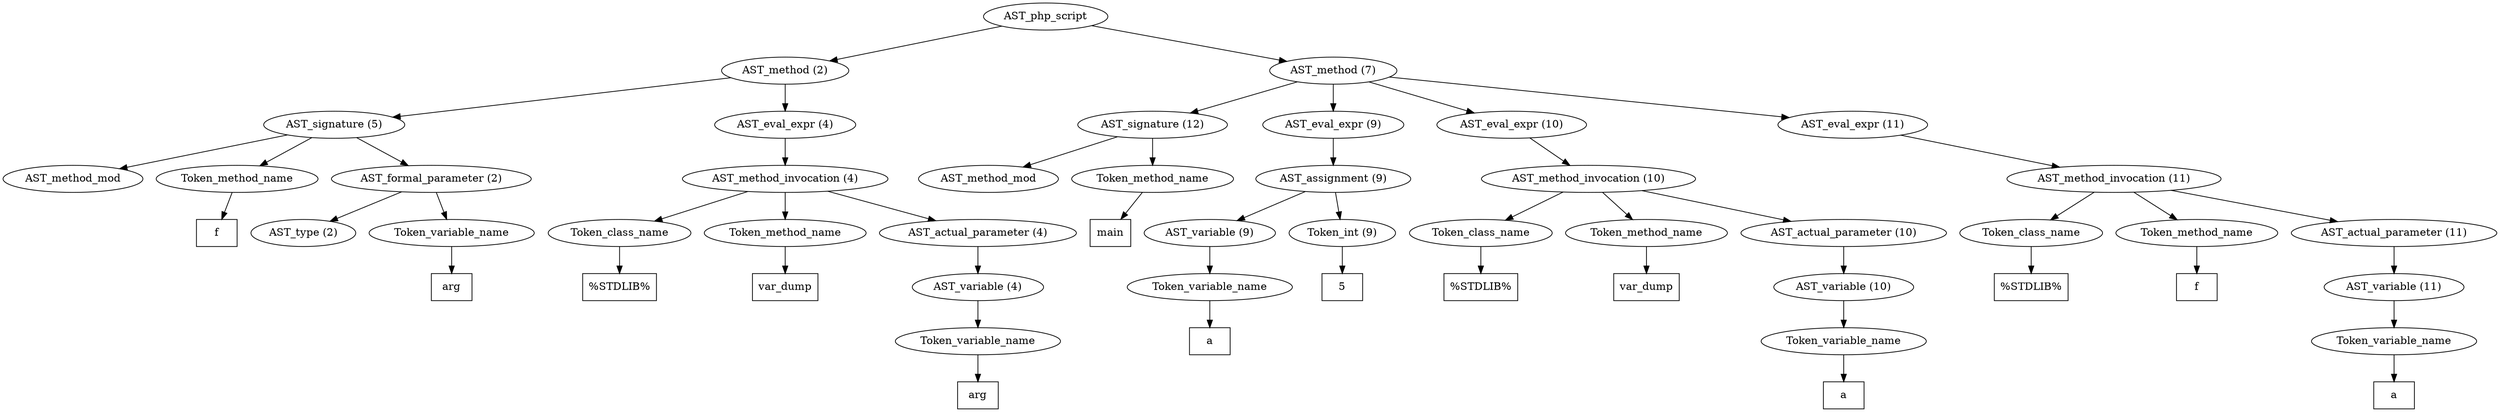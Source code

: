 /*
 * AST in dot format generated by phc -- the PHP compiler
 */

digraph AST {
node_0 [label="AST_php_script"];
node_1 [label="AST_method (2)"];
node_2 [label="AST_signature (5)"];
node_3 [label="AST_method_mod"];
node_4 [label="Token_method_name"];
node_5 [label="f", shape=box]
node_4 -> node_5;
node_6 [label="AST_formal_parameter (2)"];
node_7 [label="AST_type (2)"];
node_8 [label="Token_variable_name"];
node_9 [label="arg", shape=box]
node_8 -> node_9;
node_6 -> node_8;
node_6 -> node_7;
node_2 -> node_6;
node_2 -> node_4;
node_2 -> node_3;
node_10 [label="AST_eval_expr (4)"];
node_11 [label="AST_method_invocation (4)"];
node_12 [label="Token_class_name"];
node_13 [label="%STDLIB%", shape=box]
node_12 -> node_13;
node_14 [label="Token_method_name"];
node_15 [label="var_dump", shape=box]
node_14 -> node_15;
node_16 [label="AST_actual_parameter (4)"];
node_17 [label="AST_variable (4)"];
node_18 [label="Token_variable_name"];
node_19 [label="arg", shape=box]
node_18 -> node_19;
node_17 -> node_18;
node_16 -> node_17;
node_11 -> node_16;
node_11 -> node_14;
node_11 -> node_12;
node_10 -> node_11;
node_1 -> node_10;
node_1 -> node_2;
node_20 [label="AST_method (7)"];
node_21 [label="AST_signature (12)"];
node_22 [label="AST_method_mod"];
node_23 [label="Token_method_name"];
node_24 [label="main", shape=box]
node_23 -> node_24;
node_21 -> node_23;
node_21 -> node_22;
node_25 [label="AST_eval_expr (9)"];
node_26 [label="AST_assignment (9)"];
node_27 [label="AST_variable (9)"];
node_28 [label="Token_variable_name"];
node_29 [label="a", shape=box]
node_28 -> node_29;
node_27 -> node_28;
node_30 [label="Token_int (9)"];
node_31 [label="5", shape=box]
node_30 -> node_31;
node_26 -> node_30;
node_26 -> node_27;
node_25 -> node_26;
node_32 [label="AST_eval_expr (10)"];
node_33 [label="AST_method_invocation (10)"];
node_34 [label="Token_class_name"];
node_35 [label="%STDLIB%", shape=box]
node_34 -> node_35;
node_36 [label="Token_method_name"];
node_37 [label="var_dump", shape=box]
node_36 -> node_37;
node_38 [label="AST_actual_parameter (10)"];
node_39 [label="AST_variable (10)"];
node_40 [label="Token_variable_name"];
node_41 [label="a", shape=box]
node_40 -> node_41;
node_39 -> node_40;
node_38 -> node_39;
node_33 -> node_38;
node_33 -> node_36;
node_33 -> node_34;
node_32 -> node_33;
node_42 [label="AST_eval_expr (11)"];
node_43 [label="AST_method_invocation (11)"];
node_44 [label="Token_class_name"];
node_45 [label="%STDLIB%", shape=box]
node_44 -> node_45;
node_46 [label="Token_method_name"];
node_47 [label="f", shape=box]
node_46 -> node_47;
node_48 [label="AST_actual_parameter (11)"];
node_49 [label="AST_variable (11)"];
node_50 [label="Token_variable_name"];
node_51 [label="a", shape=box]
node_50 -> node_51;
node_49 -> node_50;
node_48 -> node_49;
node_43 -> node_48;
node_43 -> node_46;
node_43 -> node_44;
node_42 -> node_43;
node_20 -> node_42;
node_20 -> node_32;
node_20 -> node_25;
node_20 -> node_21;
node_0 -> node_20;
node_0 -> node_1;
}

